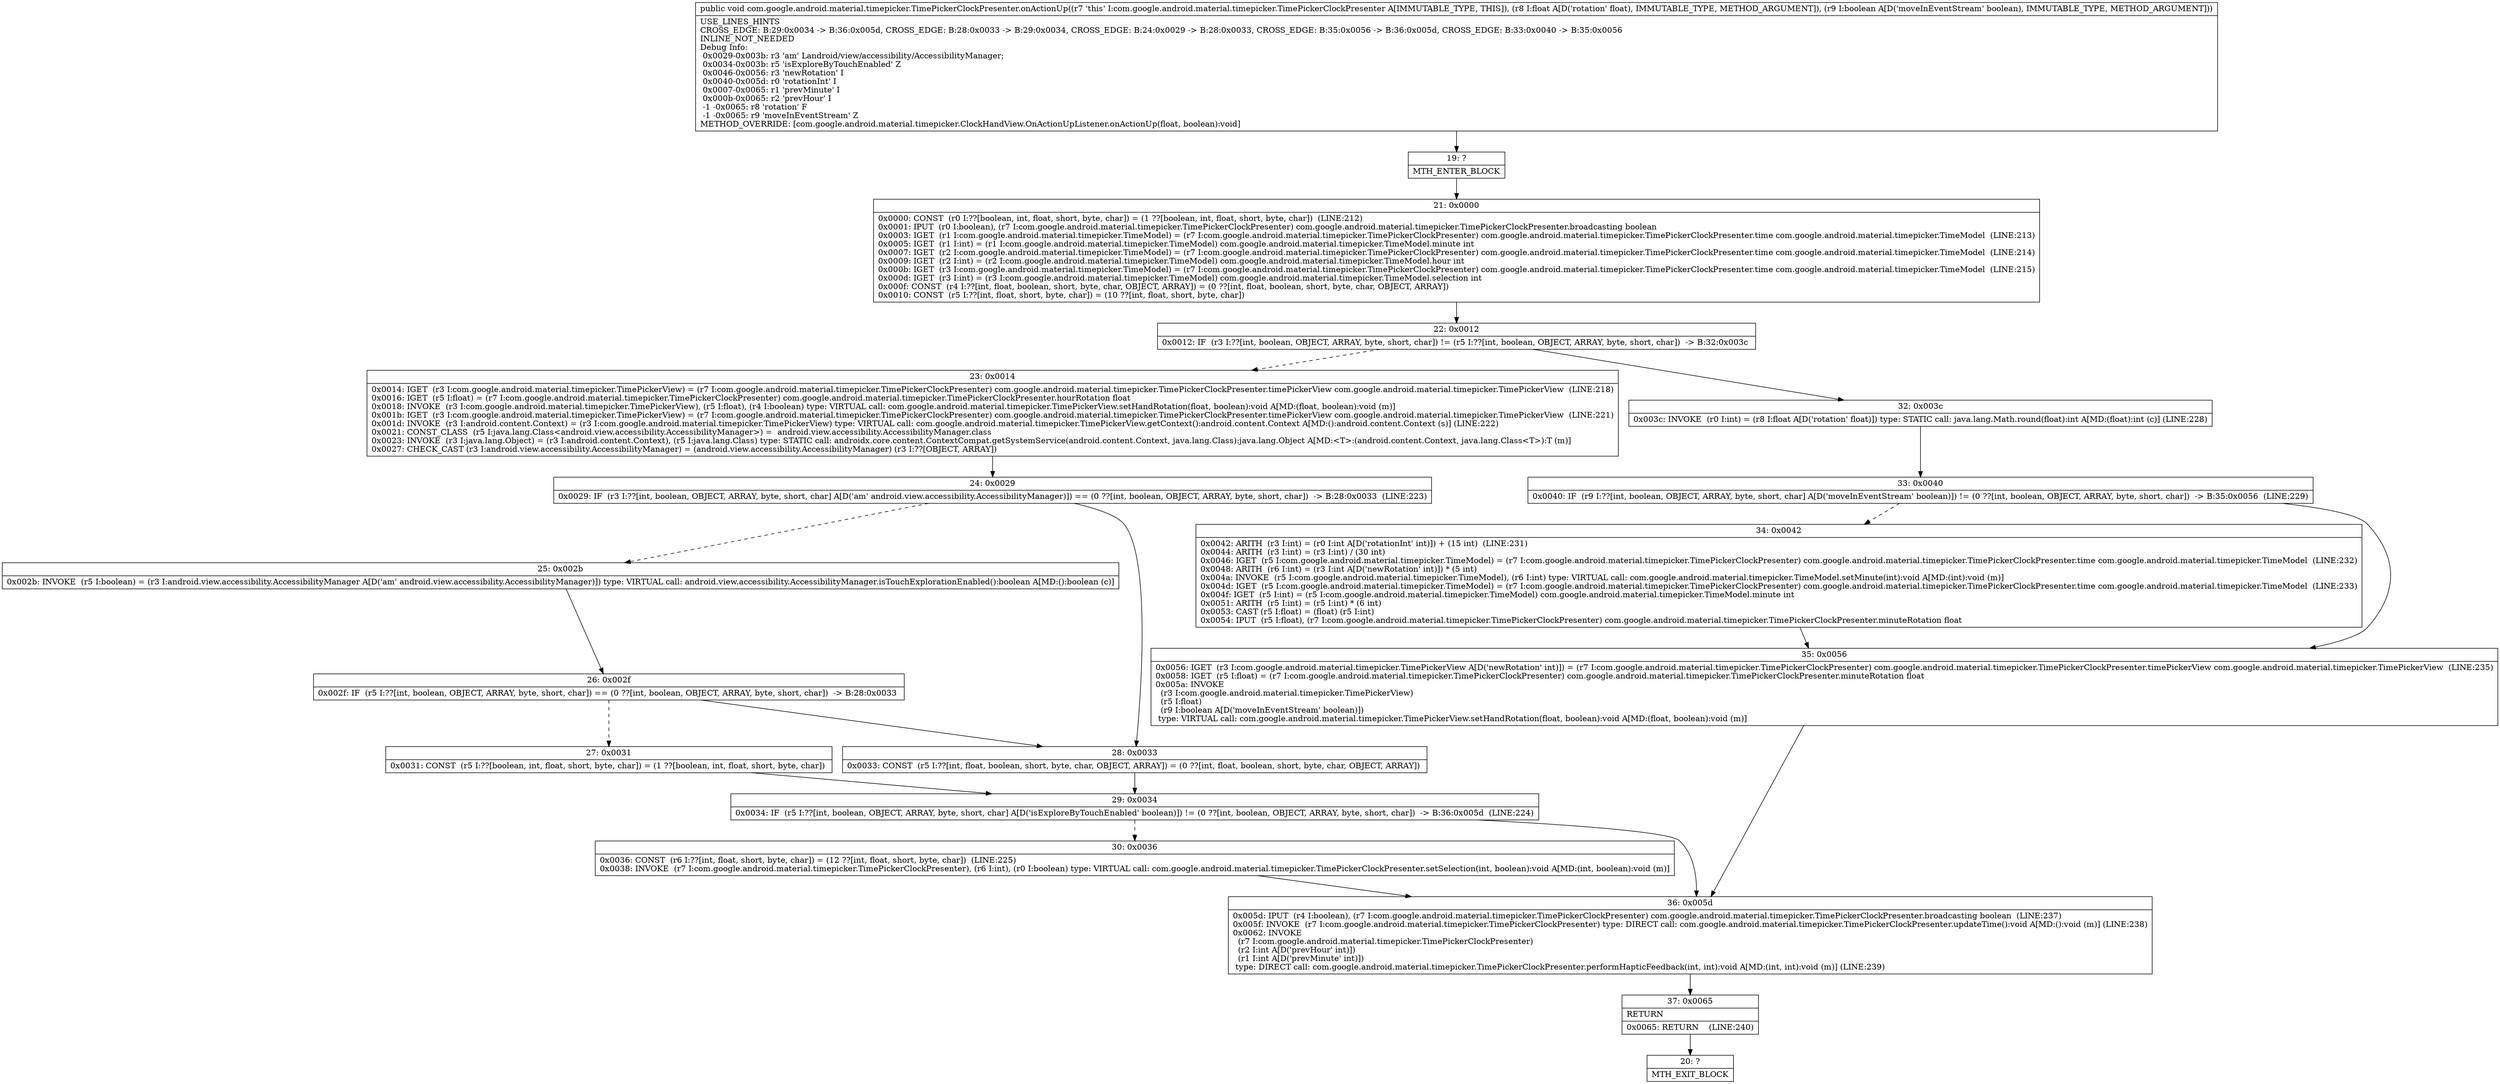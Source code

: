 digraph "CFG forcom.google.android.material.timepicker.TimePickerClockPresenter.onActionUp(FZ)V" {
Node_19 [shape=record,label="{19\:\ ?|MTH_ENTER_BLOCK\l}"];
Node_21 [shape=record,label="{21\:\ 0x0000|0x0000: CONST  (r0 I:??[boolean, int, float, short, byte, char]) = (1 ??[boolean, int, float, short, byte, char])  (LINE:212)\l0x0001: IPUT  (r0 I:boolean), (r7 I:com.google.android.material.timepicker.TimePickerClockPresenter) com.google.android.material.timepicker.TimePickerClockPresenter.broadcasting boolean \l0x0003: IGET  (r1 I:com.google.android.material.timepicker.TimeModel) = (r7 I:com.google.android.material.timepicker.TimePickerClockPresenter) com.google.android.material.timepicker.TimePickerClockPresenter.time com.google.android.material.timepicker.TimeModel  (LINE:213)\l0x0005: IGET  (r1 I:int) = (r1 I:com.google.android.material.timepicker.TimeModel) com.google.android.material.timepicker.TimeModel.minute int \l0x0007: IGET  (r2 I:com.google.android.material.timepicker.TimeModel) = (r7 I:com.google.android.material.timepicker.TimePickerClockPresenter) com.google.android.material.timepicker.TimePickerClockPresenter.time com.google.android.material.timepicker.TimeModel  (LINE:214)\l0x0009: IGET  (r2 I:int) = (r2 I:com.google.android.material.timepicker.TimeModel) com.google.android.material.timepicker.TimeModel.hour int \l0x000b: IGET  (r3 I:com.google.android.material.timepicker.TimeModel) = (r7 I:com.google.android.material.timepicker.TimePickerClockPresenter) com.google.android.material.timepicker.TimePickerClockPresenter.time com.google.android.material.timepicker.TimeModel  (LINE:215)\l0x000d: IGET  (r3 I:int) = (r3 I:com.google.android.material.timepicker.TimeModel) com.google.android.material.timepicker.TimeModel.selection int \l0x000f: CONST  (r4 I:??[int, float, boolean, short, byte, char, OBJECT, ARRAY]) = (0 ??[int, float, boolean, short, byte, char, OBJECT, ARRAY]) \l0x0010: CONST  (r5 I:??[int, float, short, byte, char]) = (10 ??[int, float, short, byte, char]) \l}"];
Node_22 [shape=record,label="{22\:\ 0x0012|0x0012: IF  (r3 I:??[int, boolean, OBJECT, ARRAY, byte, short, char]) != (r5 I:??[int, boolean, OBJECT, ARRAY, byte, short, char])  \-\> B:32:0x003c \l}"];
Node_23 [shape=record,label="{23\:\ 0x0014|0x0014: IGET  (r3 I:com.google.android.material.timepicker.TimePickerView) = (r7 I:com.google.android.material.timepicker.TimePickerClockPresenter) com.google.android.material.timepicker.TimePickerClockPresenter.timePickerView com.google.android.material.timepicker.TimePickerView  (LINE:218)\l0x0016: IGET  (r5 I:float) = (r7 I:com.google.android.material.timepicker.TimePickerClockPresenter) com.google.android.material.timepicker.TimePickerClockPresenter.hourRotation float \l0x0018: INVOKE  (r3 I:com.google.android.material.timepicker.TimePickerView), (r5 I:float), (r4 I:boolean) type: VIRTUAL call: com.google.android.material.timepicker.TimePickerView.setHandRotation(float, boolean):void A[MD:(float, boolean):void (m)]\l0x001b: IGET  (r3 I:com.google.android.material.timepicker.TimePickerView) = (r7 I:com.google.android.material.timepicker.TimePickerClockPresenter) com.google.android.material.timepicker.TimePickerClockPresenter.timePickerView com.google.android.material.timepicker.TimePickerView  (LINE:221)\l0x001d: INVOKE  (r3 I:android.content.Context) = (r3 I:com.google.android.material.timepicker.TimePickerView) type: VIRTUAL call: com.google.android.material.timepicker.TimePickerView.getContext():android.content.Context A[MD:():android.content.Context (s)] (LINE:222)\l0x0021: CONST_CLASS  (r5 I:java.lang.Class\<android.view.accessibility.AccessibilityManager\>) =  android.view.accessibility.AccessibilityManager.class \l0x0023: INVOKE  (r3 I:java.lang.Object) = (r3 I:android.content.Context), (r5 I:java.lang.Class) type: STATIC call: androidx.core.content.ContextCompat.getSystemService(android.content.Context, java.lang.Class):java.lang.Object A[MD:\<T\>:(android.content.Context, java.lang.Class\<T\>):T (m)]\l0x0027: CHECK_CAST (r3 I:android.view.accessibility.AccessibilityManager) = (android.view.accessibility.AccessibilityManager) (r3 I:??[OBJECT, ARRAY]) \l}"];
Node_24 [shape=record,label="{24\:\ 0x0029|0x0029: IF  (r3 I:??[int, boolean, OBJECT, ARRAY, byte, short, char] A[D('am' android.view.accessibility.AccessibilityManager)]) == (0 ??[int, boolean, OBJECT, ARRAY, byte, short, char])  \-\> B:28:0x0033  (LINE:223)\l}"];
Node_25 [shape=record,label="{25\:\ 0x002b|0x002b: INVOKE  (r5 I:boolean) = (r3 I:android.view.accessibility.AccessibilityManager A[D('am' android.view.accessibility.AccessibilityManager)]) type: VIRTUAL call: android.view.accessibility.AccessibilityManager.isTouchExplorationEnabled():boolean A[MD:():boolean (c)]\l}"];
Node_26 [shape=record,label="{26\:\ 0x002f|0x002f: IF  (r5 I:??[int, boolean, OBJECT, ARRAY, byte, short, char]) == (0 ??[int, boolean, OBJECT, ARRAY, byte, short, char])  \-\> B:28:0x0033 \l}"];
Node_27 [shape=record,label="{27\:\ 0x0031|0x0031: CONST  (r5 I:??[boolean, int, float, short, byte, char]) = (1 ??[boolean, int, float, short, byte, char]) \l}"];
Node_29 [shape=record,label="{29\:\ 0x0034|0x0034: IF  (r5 I:??[int, boolean, OBJECT, ARRAY, byte, short, char] A[D('isExploreByTouchEnabled' boolean)]) != (0 ??[int, boolean, OBJECT, ARRAY, byte, short, char])  \-\> B:36:0x005d  (LINE:224)\l}"];
Node_30 [shape=record,label="{30\:\ 0x0036|0x0036: CONST  (r6 I:??[int, float, short, byte, char]) = (12 ??[int, float, short, byte, char])  (LINE:225)\l0x0038: INVOKE  (r7 I:com.google.android.material.timepicker.TimePickerClockPresenter), (r6 I:int), (r0 I:boolean) type: VIRTUAL call: com.google.android.material.timepicker.TimePickerClockPresenter.setSelection(int, boolean):void A[MD:(int, boolean):void (m)]\l}"];
Node_36 [shape=record,label="{36\:\ 0x005d|0x005d: IPUT  (r4 I:boolean), (r7 I:com.google.android.material.timepicker.TimePickerClockPresenter) com.google.android.material.timepicker.TimePickerClockPresenter.broadcasting boolean  (LINE:237)\l0x005f: INVOKE  (r7 I:com.google.android.material.timepicker.TimePickerClockPresenter) type: DIRECT call: com.google.android.material.timepicker.TimePickerClockPresenter.updateTime():void A[MD:():void (m)] (LINE:238)\l0x0062: INVOKE  \l  (r7 I:com.google.android.material.timepicker.TimePickerClockPresenter)\l  (r2 I:int A[D('prevHour' int)])\l  (r1 I:int A[D('prevMinute' int)])\l type: DIRECT call: com.google.android.material.timepicker.TimePickerClockPresenter.performHapticFeedback(int, int):void A[MD:(int, int):void (m)] (LINE:239)\l}"];
Node_37 [shape=record,label="{37\:\ 0x0065|RETURN\l|0x0065: RETURN    (LINE:240)\l}"];
Node_20 [shape=record,label="{20\:\ ?|MTH_EXIT_BLOCK\l}"];
Node_28 [shape=record,label="{28\:\ 0x0033|0x0033: CONST  (r5 I:??[int, float, boolean, short, byte, char, OBJECT, ARRAY]) = (0 ??[int, float, boolean, short, byte, char, OBJECT, ARRAY]) \l}"];
Node_32 [shape=record,label="{32\:\ 0x003c|0x003c: INVOKE  (r0 I:int) = (r8 I:float A[D('rotation' float)]) type: STATIC call: java.lang.Math.round(float):int A[MD:(float):int (c)] (LINE:228)\l}"];
Node_33 [shape=record,label="{33\:\ 0x0040|0x0040: IF  (r9 I:??[int, boolean, OBJECT, ARRAY, byte, short, char] A[D('moveInEventStream' boolean)]) != (0 ??[int, boolean, OBJECT, ARRAY, byte, short, char])  \-\> B:35:0x0056  (LINE:229)\l}"];
Node_34 [shape=record,label="{34\:\ 0x0042|0x0042: ARITH  (r3 I:int) = (r0 I:int A[D('rotationInt' int)]) + (15 int)  (LINE:231)\l0x0044: ARITH  (r3 I:int) = (r3 I:int) \/ (30 int) \l0x0046: IGET  (r5 I:com.google.android.material.timepicker.TimeModel) = (r7 I:com.google.android.material.timepicker.TimePickerClockPresenter) com.google.android.material.timepicker.TimePickerClockPresenter.time com.google.android.material.timepicker.TimeModel  (LINE:232)\l0x0048: ARITH  (r6 I:int) = (r3 I:int A[D('newRotation' int)]) * (5 int) \l0x004a: INVOKE  (r5 I:com.google.android.material.timepicker.TimeModel), (r6 I:int) type: VIRTUAL call: com.google.android.material.timepicker.TimeModel.setMinute(int):void A[MD:(int):void (m)]\l0x004d: IGET  (r5 I:com.google.android.material.timepicker.TimeModel) = (r7 I:com.google.android.material.timepicker.TimePickerClockPresenter) com.google.android.material.timepicker.TimePickerClockPresenter.time com.google.android.material.timepicker.TimeModel  (LINE:233)\l0x004f: IGET  (r5 I:int) = (r5 I:com.google.android.material.timepicker.TimeModel) com.google.android.material.timepicker.TimeModel.minute int \l0x0051: ARITH  (r5 I:int) = (r5 I:int) * (6 int) \l0x0053: CAST (r5 I:float) = (float) (r5 I:int) \l0x0054: IPUT  (r5 I:float), (r7 I:com.google.android.material.timepicker.TimePickerClockPresenter) com.google.android.material.timepicker.TimePickerClockPresenter.minuteRotation float \l}"];
Node_35 [shape=record,label="{35\:\ 0x0056|0x0056: IGET  (r3 I:com.google.android.material.timepicker.TimePickerView A[D('newRotation' int)]) = (r7 I:com.google.android.material.timepicker.TimePickerClockPresenter) com.google.android.material.timepicker.TimePickerClockPresenter.timePickerView com.google.android.material.timepicker.TimePickerView  (LINE:235)\l0x0058: IGET  (r5 I:float) = (r7 I:com.google.android.material.timepicker.TimePickerClockPresenter) com.google.android.material.timepicker.TimePickerClockPresenter.minuteRotation float \l0x005a: INVOKE  \l  (r3 I:com.google.android.material.timepicker.TimePickerView)\l  (r5 I:float)\l  (r9 I:boolean A[D('moveInEventStream' boolean)])\l type: VIRTUAL call: com.google.android.material.timepicker.TimePickerView.setHandRotation(float, boolean):void A[MD:(float, boolean):void (m)]\l}"];
MethodNode[shape=record,label="{public void com.google.android.material.timepicker.TimePickerClockPresenter.onActionUp((r7 'this' I:com.google.android.material.timepicker.TimePickerClockPresenter A[IMMUTABLE_TYPE, THIS]), (r8 I:float A[D('rotation' float), IMMUTABLE_TYPE, METHOD_ARGUMENT]), (r9 I:boolean A[D('moveInEventStream' boolean), IMMUTABLE_TYPE, METHOD_ARGUMENT]))  | USE_LINES_HINTS\lCROSS_EDGE: B:29:0x0034 \-\> B:36:0x005d, CROSS_EDGE: B:28:0x0033 \-\> B:29:0x0034, CROSS_EDGE: B:24:0x0029 \-\> B:28:0x0033, CROSS_EDGE: B:35:0x0056 \-\> B:36:0x005d, CROSS_EDGE: B:33:0x0040 \-\> B:35:0x0056\lINLINE_NOT_NEEDED\lDebug Info:\l  0x0029\-0x003b: r3 'am' Landroid\/view\/accessibility\/AccessibilityManager;\l  0x0034\-0x003b: r5 'isExploreByTouchEnabled' Z\l  0x0046\-0x0056: r3 'newRotation' I\l  0x0040\-0x005d: r0 'rotationInt' I\l  0x0007\-0x0065: r1 'prevMinute' I\l  0x000b\-0x0065: r2 'prevHour' I\l  \-1 \-0x0065: r8 'rotation' F\l  \-1 \-0x0065: r9 'moveInEventStream' Z\lMETHOD_OVERRIDE: [com.google.android.material.timepicker.ClockHandView.OnActionUpListener.onActionUp(float, boolean):void]\l}"];
MethodNode -> Node_19;Node_19 -> Node_21;
Node_21 -> Node_22;
Node_22 -> Node_23[style=dashed];
Node_22 -> Node_32;
Node_23 -> Node_24;
Node_24 -> Node_25[style=dashed];
Node_24 -> Node_28;
Node_25 -> Node_26;
Node_26 -> Node_27[style=dashed];
Node_26 -> Node_28;
Node_27 -> Node_29;
Node_29 -> Node_30[style=dashed];
Node_29 -> Node_36;
Node_30 -> Node_36;
Node_36 -> Node_37;
Node_37 -> Node_20;
Node_28 -> Node_29;
Node_32 -> Node_33;
Node_33 -> Node_34[style=dashed];
Node_33 -> Node_35;
Node_34 -> Node_35;
Node_35 -> Node_36;
}

